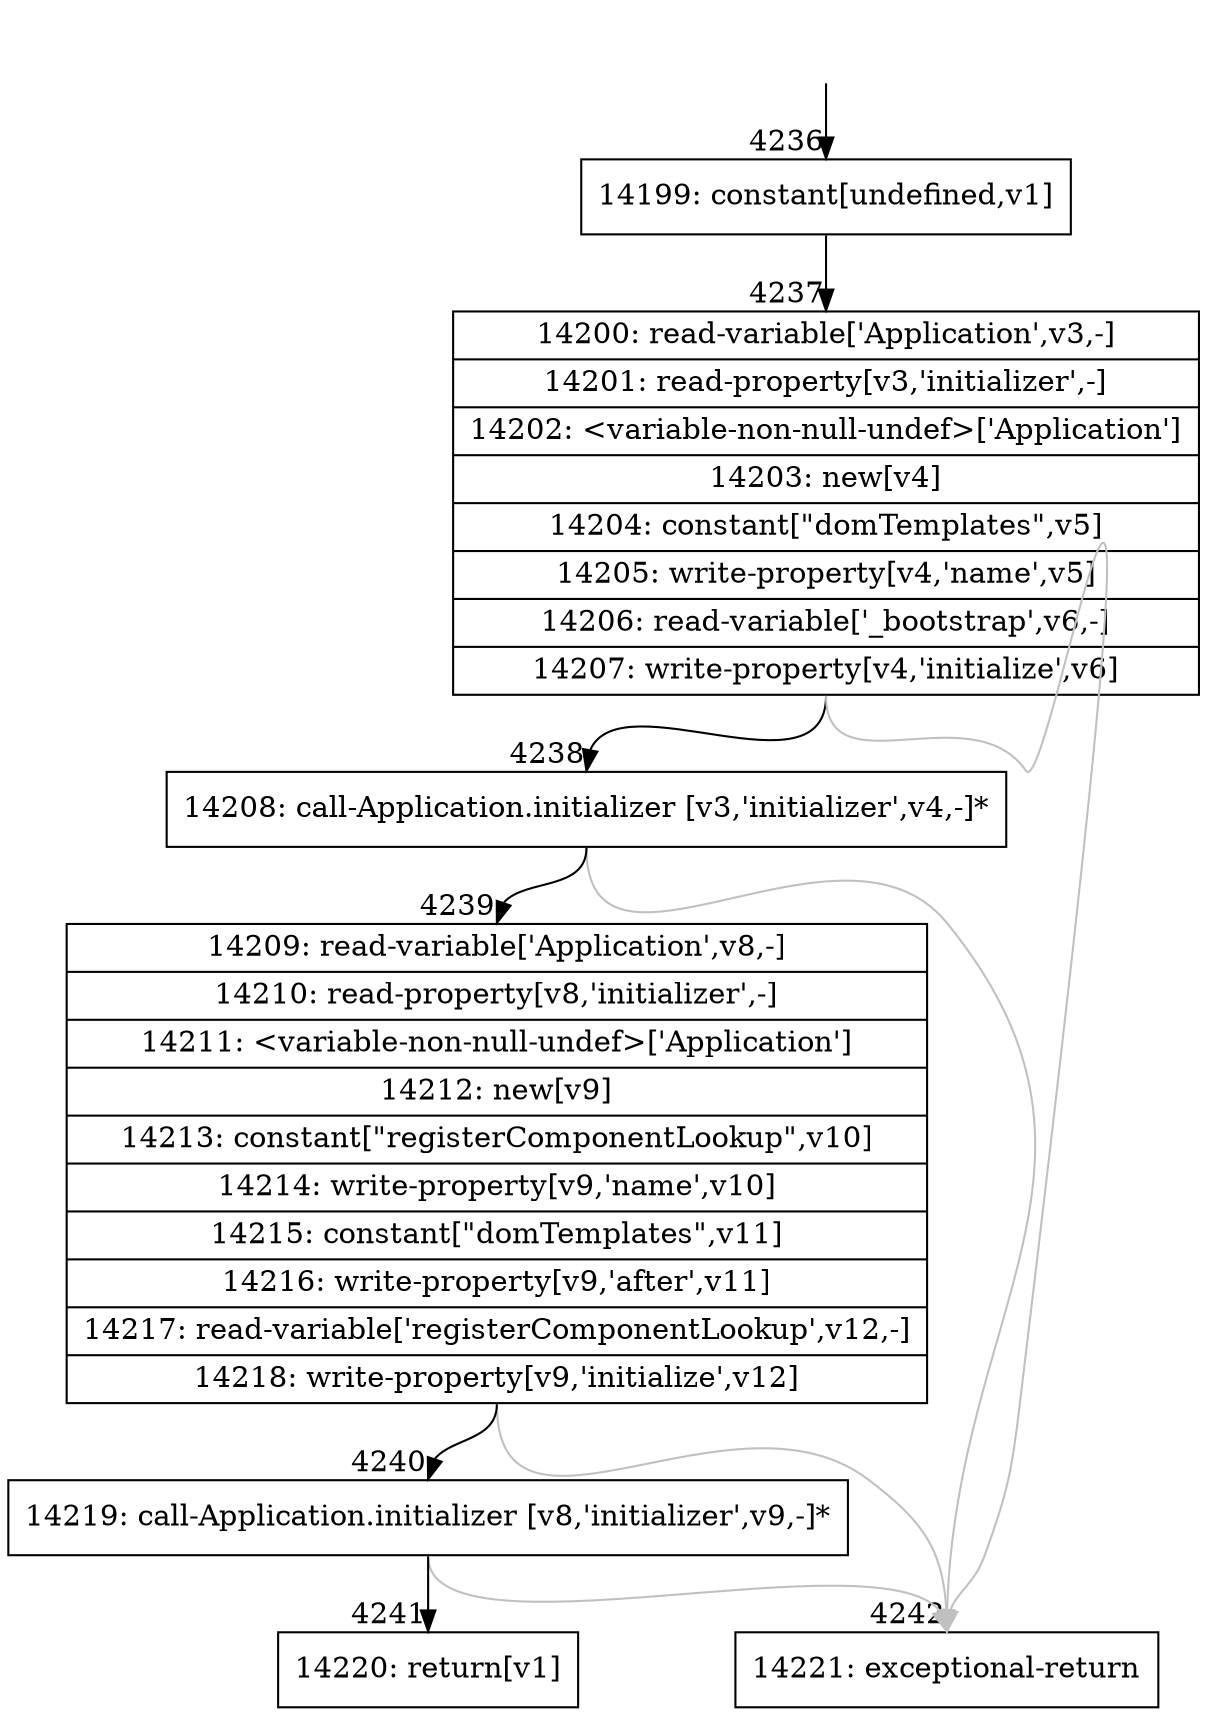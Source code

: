 digraph {
rankdir="TD"
BB_entry341[shape=none,label=""];
BB_entry341 -> BB4236 [tailport=s, headport=n, headlabel="    4236"]
BB4236 [shape=record label="{14199: constant[undefined,v1]}" ] 
BB4236 -> BB4237 [tailport=s, headport=n, headlabel="      4237"]
BB4237 [shape=record label="{14200: read-variable['Application',v3,-]|14201: read-property[v3,'initializer',-]|14202: \<variable-non-null-undef\>['Application']|14203: new[v4]|14204: constant[\"domTemplates\",v5]|14205: write-property[v4,'name',v5]|14206: read-variable['_bootstrap',v6,-]|14207: write-property[v4,'initialize',v6]}" ] 
BB4237 -> BB4238 [tailport=s, headport=n, headlabel="      4238"]
BB4237 -> BB4242 [tailport=s, headport=n, color=gray, headlabel="      4242"]
BB4238 [shape=record label="{14208: call-Application.initializer [v3,'initializer',v4,-]*}" ] 
BB4238 -> BB4239 [tailport=s, headport=n, headlabel="      4239"]
BB4238 -> BB4242 [tailport=s, headport=n, color=gray]
BB4239 [shape=record label="{14209: read-variable['Application',v8,-]|14210: read-property[v8,'initializer',-]|14211: \<variable-non-null-undef\>['Application']|14212: new[v9]|14213: constant[\"registerComponentLookup\",v10]|14214: write-property[v9,'name',v10]|14215: constant[\"domTemplates\",v11]|14216: write-property[v9,'after',v11]|14217: read-variable['registerComponentLookup',v12,-]|14218: write-property[v9,'initialize',v12]}" ] 
BB4239 -> BB4240 [tailport=s, headport=n, headlabel="      4240"]
BB4239 -> BB4242 [tailport=s, headport=n, color=gray]
BB4240 [shape=record label="{14219: call-Application.initializer [v8,'initializer',v9,-]*}" ] 
BB4240 -> BB4241 [tailport=s, headport=n, headlabel="      4241"]
BB4240 -> BB4242 [tailport=s, headport=n, color=gray]
BB4241 [shape=record label="{14220: return[v1]}" ] 
BB4242 [shape=record label="{14221: exceptional-return}" ] 
//#$~ 8095
}
